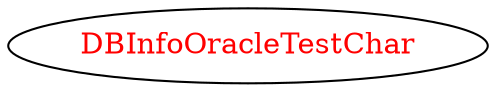 digraph dependencyGraph {
 concentrate=true;
 ranksep="2.0";
 rankdir="LR"; 
 splines="ortho";
"DBInfoOracleTestChar" [fontcolor="red"];
}